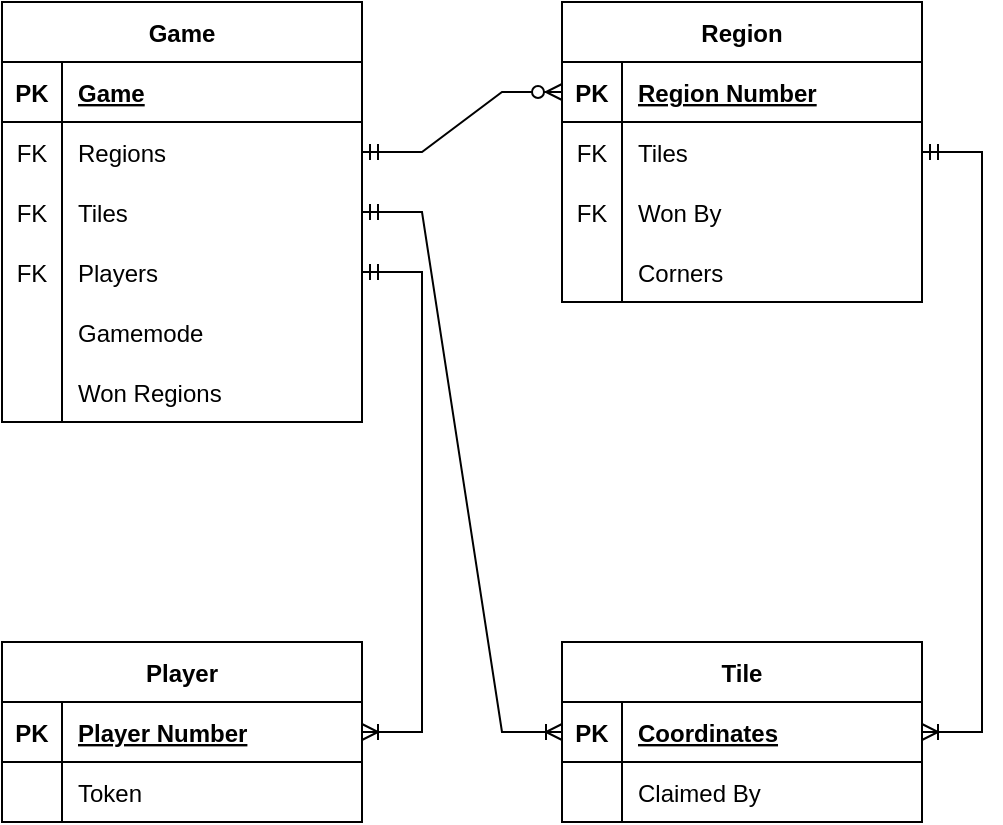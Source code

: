 <mxfile version="19.0.3" type="device" pages="2"><diagram name="Game" id="e56a1550-8fbb-45ad-956c-1786394a9013"><mxGraphModel dx="599" dy="381" grid="1" gridSize="10" guides="1" tooltips="1" connect="1" arrows="1" fold="1" page="1" pageScale="1" pageWidth="1100" pageHeight="850" background="none" math="0" shadow="0"><root><mxCell id="0"/><mxCell id="1" parent="0"/><mxCell id="onFfQDZPmsg7mJ2Ap6uN-5" value="Game" style="shape=table;startSize=30;container=1;collapsible=1;childLayout=tableLayout;fixedRows=1;rowLines=0;fontStyle=1;align=center;resizeLast=1;" vertex="1" parent="1"><mxGeometry x="320" y="200" width="180" height="210" as="geometry"/></mxCell><mxCell id="onFfQDZPmsg7mJ2Ap6uN-6" value="" style="shape=tableRow;horizontal=0;startSize=0;swimlaneHead=0;swimlaneBody=0;fillColor=none;collapsible=0;dropTarget=0;points=[[0,0.5],[1,0.5]];portConstraint=eastwest;top=0;left=0;right=0;bottom=1;" vertex="1" parent="onFfQDZPmsg7mJ2Ap6uN-5"><mxGeometry y="30" width="180" height="30" as="geometry"/></mxCell><mxCell id="onFfQDZPmsg7mJ2Ap6uN-7" value="PK" style="shape=partialRectangle;connectable=0;fillColor=none;top=0;left=0;bottom=0;right=0;fontStyle=1;overflow=hidden;" vertex="1" parent="onFfQDZPmsg7mJ2Ap6uN-6"><mxGeometry width="30" height="30" as="geometry"><mxRectangle width="30" height="30" as="alternateBounds"/></mxGeometry></mxCell><mxCell id="onFfQDZPmsg7mJ2Ap6uN-8" value="Game" style="shape=partialRectangle;connectable=0;fillColor=none;top=0;left=0;bottom=0;right=0;align=left;spacingLeft=6;fontStyle=5;overflow=hidden;" vertex="1" parent="onFfQDZPmsg7mJ2Ap6uN-6"><mxGeometry x="30" width="150" height="30" as="geometry"><mxRectangle width="150" height="30" as="alternateBounds"/></mxGeometry></mxCell><mxCell id="onFfQDZPmsg7mJ2Ap6uN-9" value="" style="shape=tableRow;horizontal=0;startSize=0;swimlaneHead=0;swimlaneBody=0;fillColor=none;collapsible=0;dropTarget=0;points=[[0,0.5],[1,0.5]];portConstraint=eastwest;top=0;left=0;right=0;bottom=0;" vertex="1" parent="onFfQDZPmsg7mJ2Ap6uN-5"><mxGeometry y="60" width="180" height="30" as="geometry"/></mxCell><mxCell id="onFfQDZPmsg7mJ2Ap6uN-10" value="FK" style="shape=partialRectangle;connectable=0;fillColor=none;top=0;left=0;bottom=0;right=0;editable=1;overflow=hidden;" vertex="1" parent="onFfQDZPmsg7mJ2Ap6uN-9"><mxGeometry width="30" height="30" as="geometry"><mxRectangle width="30" height="30" as="alternateBounds"/></mxGeometry></mxCell><mxCell id="onFfQDZPmsg7mJ2Ap6uN-11" value="Regions" style="shape=partialRectangle;connectable=0;fillColor=none;top=0;left=0;bottom=0;right=0;align=left;spacingLeft=6;overflow=hidden;" vertex="1" parent="onFfQDZPmsg7mJ2Ap6uN-9"><mxGeometry x="30" width="150" height="30" as="geometry"><mxRectangle width="150" height="30" as="alternateBounds"/></mxGeometry></mxCell><mxCell id="onFfQDZPmsg7mJ2Ap6uN-12" value="" style="shape=tableRow;horizontal=0;startSize=0;swimlaneHead=0;swimlaneBody=0;fillColor=none;collapsible=0;dropTarget=0;points=[[0,0.5],[1,0.5]];portConstraint=eastwest;top=0;left=0;right=0;bottom=0;" vertex="1" parent="onFfQDZPmsg7mJ2Ap6uN-5"><mxGeometry y="90" width="180" height="30" as="geometry"/></mxCell><mxCell id="onFfQDZPmsg7mJ2Ap6uN-13" value="FK" style="shape=partialRectangle;connectable=0;fillColor=none;top=0;left=0;bottom=0;right=0;editable=1;overflow=hidden;" vertex="1" parent="onFfQDZPmsg7mJ2Ap6uN-12"><mxGeometry width="30" height="30" as="geometry"><mxRectangle width="30" height="30" as="alternateBounds"/></mxGeometry></mxCell><mxCell id="onFfQDZPmsg7mJ2Ap6uN-14" value="Tiles" style="shape=partialRectangle;connectable=0;fillColor=none;top=0;left=0;bottom=0;right=0;align=left;spacingLeft=6;overflow=hidden;" vertex="1" parent="onFfQDZPmsg7mJ2Ap6uN-12"><mxGeometry x="30" width="150" height="30" as="geometry"><mxRectangle width="150" height="30" as="alternateBounds"/></mxGeometry></mxCell><mxCell id="onFfQDZPmsg7mJ2Ap6uN-15" value="" style="shape=tableRow;horizontal=0;startSize=0;swimlaneHead=0;swimlaneBody=0;fillColor=none;collapsible=0;dropTarget=0;points=[[0,0.5],[1,0.5]];portConstraint=eastwest;top=0;left=0;right=0;bottom=0;" vertex="1" parent="onFfQDZPmsg7mJ2Ap6uN-5"><mxGeometry y="120" width="180" height="30" as="geometry"/></mxCell><mxCell id="onFfQDZPmsg7mJ2Ap6uN-16" value="FK" style="shape=partialRectangle;connectable=0;fillColor=none;top=0;left=0;bottom=0;right=0;editable=1;overflow=hidden;" vertex="1" parent="onFfQDZPmsg7mJ2Ap6uN-15"><mxGeometry width="30" height="30" as="geometry"><mxRectangle width="30" height="30" as="alternateBounds"/></mxGeometry></mxCell><mxCell id="onFfQDZPmsg7mJ2Ap6uN-17" value="Players" style="shape=partialRectangle;connectable=0;fillColor=none;top=0;left=0;bottom=0;right=0;align=left;spacingLeft=6;overflow=hidden;" vertex="1" parent="onFfQDZPmsg7mJ2Ap6uN-15"><mxGeometry x="30" width="150" height="30" as="geometry"><mxRectangle width="150" height="30" as="alternateBounds"/></mxGeometry></mxCell><mxCell id="onFfQDZPmsg7mJ2Ap6uN-30" value="" style="shape=tableRow;horizontal=0;startSize=0;swimlaneHead=0;swimlaneBody=0;fillColor=none;collapsible=0;dropTarget=0;points=[[0,0.5],[1,0.5]];portConstraint=eastwest;top=0;left=0;right=0;bottom=0;" vertex="1" parent="onFfQDZPmsg7mJ2Ap6uN-5"><mxGeometry y="150" width="180" height="30" as="geometry"/></mxCell><mxCell id="onFfQDZPmsg7mJ2Ap6uN-31" value="" style="shape=partialRectangle;connectable=0;fillColor=none;top=0;left=0;bottom=0;right=0;fontStyle=0;overflow=hidden;" vertex="1" parent="onFfQDZPmsg7mJ2Ap6uN-30"><mxGeometry width="30" height="30" as="geometry"><mxRectangle width="30" height="30" as="alternateBounds"/></mxGeometry></mxCell><mxCell id="onFfQDZPmsg7mJ2Ap6uN-32" value="Gamemode" style="shape=partialRectangle;connectable=0;fillColor=none;top=0;left=0;bottom=0;right=0;align=left;spacingLeft=6;fontStyle=0;overflow=hidden;" vertex="1" parent="onFfQDZPmsg7mJ2Ap6uN-30"><mxGeometry x="30" width="150" height="30" as="geometry"><mxRectangle width="150" height="30" as="alternateBounds"/></mxGeometry></mxCell><mxCell id="onFfQDZPmsg7mJ2Ap6uN-23" value="" style="shape=tableRow;horizontal=0;startSize=0;swimlaneHead=0;swimlaneBody=0;fillColor=none;collapsible=0;dropTarget=0;points=[[0,0.5],[1,0.5]];portConstraint=eastwest;top=0;left=0;right=0;bottom=0;" vertex="1" parent="onFfQDZPmsg7mJ2Ap6uN-5"><mxGeometry y="180" width="180" height="30" as="geometry"/></mxCell><mxCell id="onFfQDZPmsg7mJ2Ap6uN-24" value="" style="shape=partialRectangle;connectable=0;fillColor=none;top=0;left=0;bottom=0;right=0;fontStyle=0;overflow=hidden;" vertex="1" parent="onFfQDZPmsg7mJ2Ap6uN-23"><mxGeometry width="30" height="30" as="geometry"><mxRectangle width="30" height="30" as="alternateBounds"/></mxGeometry></mxCell><mxCell id="onFfQDZPmsg7mJ2Ap6uN-25" value="Won Regions" style="shape=partialRectangle;connectable=0;fillColor=none;top=0;left=0;bottom=0;right=0;align=left;spacingLeft=6;fontStyle=0;overflow=hidden;" vertex="1" parent="onFfQDZPmsg7mJ2Ap6uN-23"><mxGeometry x="30" width="150" height="30" as="geometry"><mxRectangle width="150" height="30" as="alternateBounds"/></mxGeometry></mxCell><mxCell id="onFfQDZPmsg7mJ2Ap6uN-46" value="Region" style="shape=table;startSize=30;container=1;collapsible=1;childLayout=tableLayout;fixedRows=1;rowLines=0;fontStyle=1;align=center;resizeLast=1;" vertex="1" parent="1"><mxGeometry x="600" y="200" width="180" height="150" as="geometry"/></mxCell><mxCell id="onFfQDZPmsg7mJ2Ap6uN-47" value="" style="shape=tableRow;horizontal=0;startSize=0;swimlaneHead=0;swimlaneBody=0;fillColor=none;collapsible=0;dropTarget=0;points=[[0,0.5],[1,0.5]];portConstraint=eastwest;top=0;left=0;right=0;bottom=1;" vertex="1" parent="onFfQDZPmsg7mJ2Ap6uN-46"><mxGeometry y="30" width="180" height="30" as="geometry"/></mxCell><mxCell id="onFfQDZPmsg7mJ2Ap6uN-48" value="PK" style="shape=partialRectangle;connectable=0;fillColor=none;top=0;left=0;bottom=0;right=0;fontStyle=1;overflow=hidden;" vertex="1" parent="onFfQDZPmsg7mJ2Ap6uN-47"><mxGeometry width="30" height="30" as="geometry"><mxRectangle width="30" height="30" as="alternateBounds"/></mxGeometry></mxCell><mxCell id="onFfQDZPmsg7mJ2Ap6uN-49" value="Region Number" style="shape=partialRectangle;connectable=0;fillColor=none;top=0;left=0;bottom=0;right=0;align=left;spacingLeft=6;fontStyle=5;overflow=hidden;" vertex="1" parent="onFfQDZPmsg7mJ2Ap6uN-47"><mxGeometry x="30" width="150" height="30" as="geometry"><mxRectangle width="150" height="30" as="alternateBounds"/></mxGeometry></mxCell><mxCell id="onFfQDZPmsg7mJ2Ap6uN-50" value="" style="shape=tableRow;horizontal=0;startSize=0;swimlaneHead=0;swimlaneBody=0;fillColor=none;collapsible=0;dropTarget=0;points=[[0,0.5],[1,0.5]];portConstraint=eastwest;top=0;left=0;right=0;bottom=0;" vertex="1" parent="onFfQDZPmsg7mJ2Ap6uN-46"><mxGeometry y="60" width="180" height="30" as="geometry"/></mxCell><mxCell id="onFfQDZPmsg7mJ2Ap6uN-51" value="FK" style="shape=partialRectangle;connectable=0;fillColor=none;top=0;left=0;bottom=0;right=0;editable=1;overflow=hidden;" vertex="1" parent="onFfQDZPmsg7mJ2Ap6uN-50"><mxGeometry width="30" height="30" as="geometry"><mxRectangle width="30" height="30" as="alternateBounds"/></mxGeometry></mxCell><mxCell id="onFfQDZPmsg7mJ2Ap6uN-52" value="Tiles" style="shape=partialRectangle;connectable=0;fillColor=none;top=0;left=0;bottom=0;right=0;align=left;spacingLeft=6;overflow=hidden;" vertex="1" parent="onFfQDZPmsg7mJ2Ap6uN-50"><mxGeometry x="30" width="150" height="30" as="geometry"><mxRectangle width="150" height="30" as="alternateBounds"/></mxGeometry></mxCell><mxCell id="onFfQDZPmsg7mJ2Ap6uN-53" value="" style="shape=tableRow;horizontal=0;startSize=0;swimlaneHead=0;swimlaneBody=0;fillColor=none;collapsible=0;dropTarget=0;points=[[0,0.5],[1,0.5]];portConstraint=eastwest;top=0;left=0;right=0;bottom=0;" vertex="1" parent="onFfQDZPmsg7mJ2Ap6uN-46"><mxGeometry y="90" width="180" height="30" as="geometry"/></mxCell><mxCell id="onFfQDZPmsg7mJ2Ap6uN-54" value="FK" style="shape=partialRectangle;connectable=0;fillColor=none;top=0;left=0;bottom=0;right=0;editable=1;overflow=hidden;" vertex="1" parent="onFfQDZPmsg7mJ2Ap6uN-53"><mxGeometry width="30" height="30" as="geometry"><mxRectangle width="30" height="30" as="alternateBounds"/></mxGeometry></mxCell><mxCell id="onFfQDZPmsg7mJ2Ap6uN-55" value="Won By" style="shape=partialRectangle;connectable=0;fillColor=none;top=0;left=0;bottom=0;right=0;align=left;spacingLeft=6;overflow=hidden;" vertex="1" parent="onFfQDZPmsg7mJ2Ap6uN-53"><mxGeometry x="30" width="150" height="30" as="geometry"><mxRectangle width="150" height="30" as="alternateBounds"/></mxGeometry></mxCell><mxCell id="onFfQDZPmsg7mJ2Ap6uN-56" value="" style="shape=tableRow;horizontal=0;startSize=0;swimlaneHead=0;swimlaneBody=0;fillColor=none;collapsible=0;dropTarget=0;points=[[0,0.5],[1,0.5]];portConstraint=eastwest;top=0;left=0;right=0;bottom=0;" vertex="1" parent="onFfQDZPmsg7mJ2Ap6uN-46"><mxGeometry y="120" width="180" height="30" as="geometry"/></mxCell><mxCell id="onFfQDZPmsg7mJ2Ap6uN-57" value="" style="shape=partialRectangle;connectable=0;fillColor=none;top=0;left=0;bottom=0;right=0;editable=1;overflow=hidden;" vertex="1" parent="onFfQDZPmsg7mJ2Ap6uN-56"><mxGeometry width="30" height="30" as="geometry"><mxRectangle width="30" height="30" as="alternateBounds"/></mxGeometry></mxCell><mxCell id="onFfQDZPmsg7mJ2Ap6uN-58" value="Corners" style="shape=partialRectangle;connectable=0;fillColor=none;top=0;left=0;bottom=0;right=0;align=left;spacingLeft=6;overflow=hidden;" vertex="1" parent="onFfQDZPmsg7mJ2Ap6uN-56"><mxGeometry x="30" width="150" height="30" as="geometry"><mxRectangle width="150" height="30" as="alternateBounds"/></mxGeometry></mxCell><mxCell id="onFfQDZPmsg7mJ2Ap6uN-59" value="" style="edgeStyle=entityRelationEdgeStyle;fontSize=12;html=1;endArrow=ERzeroToMany;startArrow=ERmandOne;rounded=0;exitX=1;exitY=0.5;exitDx=0;exitDy=0;entryX=0;entryY=0.5;entryDx=0;entryDy=0;" edge="1" parent="1" source="onFfQDZPmsg7mJ2Ap6uN-9" target="onFfQDZPmsg7mJ2Ap6uN-47"><mxGeometry width="100" height="100" relative="1" as="geometry"><mxPoint x="510" y="370" as="sourcePoint"/><mxPoint x="610" y="270" as="targetPoint"/></mxGeometry></mxCell><mxCell id="onFfQDZPmsg7mJ2Ap6uN-60" value="Player" style="shape=table;startSize=30;container=1;collapsible=1;childLayout=tableLayout;fixedRows=1;rowLines=0;fontStyle=1;align=center;resizeLast=1;" vertex="1" parent="1"><mxGeometry x="320" y="520" width="180" height="90" as="geometry"/></mxCell><mxCell id="onFfQDZPmsg7mJ2Ap6uN-61" value="" style="shape=tableRow;horizontal=0;startSize=0;swimlaneHead=0;swimlaneBody=0;fillColor=none;collapsible=0;dropTarget=0;points=[[0,0.5],[1,0.5]];portConstraint=eastwest;top=0;left=0;right=0;bottom=1;" vertex="1" parent="onFfQDZPmsg7mJ2Ap6uN-60"><mxGeometry y="30" width="180" height="30" as="geometry"/></mxCell><mxCell id="onFfQDZPmsg7mJ2Ap6uN-62" value="PK" style="shape=partialRectangle;connectable=0;fillColor=none;top=0;left=0;bottom=0;right=0;fontStyle=1;overflow=hidden;" vertex="1" parent="onFfQDZPmsg7mJ2Ap6uN-61"><mxGeometry width="30" height="30" as="geometry"><mxRectangle width="30" height="30" as="alternateBounds"/></mxGeometry></mxCell><mxCell id="onFfQDZPmsg7mJ2Ap6uN-63" value="Player Number" style="shape=partialRectangle;connectable=0;fillColor=none;top=0;left=0;bottom=0;right=0;align=left;spacingLeft=6;fontStyle=5;overflow=hidden;" vertex="1" parent="onFfQDZPmsg7mJ2Ap6uN-61"><mxGeometry x="30" width="150" height="30" as="geometry"><mxRectangle width="150" height="30" as="alternateBounds"/></mxGeometry></mxCell><mxCell id="onFfQDZPmsg7mJ2Ap6uN-64" value="" style="shape=tableRow;horizontal=0;startSize=0;swimlaneHead=0;swimlaneBody=0;fillColor=none;collapsible=0;dropTarget=0;points=[[0,0.5],[1,0.5]];portConstraint=eastwest;top=0;left=0;right=0;bottom=0;" vertex="1" parent="onFfQDZPmsg7mJ2Ap6uN-60"><mxGeometry y="60" width="180" height="30" as="geometry"/></mxCell><mxCell id="onFfQDZPmsg7mJ2Ap6uN-65" value="" style="shape=partialRectangle;connectable=0;fillColor=none;top=0;left=0;bottom=0;right=0;editable=1;overflow=hidden;" vertex="1" parent="onFfQDZPmsg7mJ2Ap6uN-64"><mxGeometry width="30" height="30" as="geometry"><mxRectangle width="30" height="30" as="alternateBounds"/></mxGeometry></mxCell><mxCell id="onFfQDZPmsg7mJ2Ap6uN-66" value="Token" style="shape=partialRectangle;connectable=0;fillColor=none;top=0;left=0;bottom=0;right=0;align=left;spacingLeft=6;overflow=hidden;" vertex="1" parent="onFfQDZPmsg7mJ2Ap6uN-64"><mxGeometry x="30" width="150" height="30" as="geometry"><mxRectangle width="150" height="30" as="alternateBounds"/></mxGeometry></mxCell><mxCell id="onFfQDZPmsg7mJ2Ap6uN-75" value="" style="edgeStyle=entityRelationEdgeStyle;fontSize=12;html=1;endArrow=ERoneToMany;startArrow=ERmandOne;rounded=0;exitX=1;exitY=0.5;exitDx=0;exitDy=0;entryX=1;entryY=0.5;entryDx=0;entryDy=0;" edge="1" parent="1" source="onFfQDZPmsg7mJ2Ap6uN-15" target="onFfQDZPmsg7mJ2Ap6uN-61"><mxGeometry width="100" height="100" relative="1" as="geometry"><mxPoint x="590" y="560" as="sourcePoint"/><mxPoint x="690" y="460" as="targetPoint"/></mxGeometry></mxCell><mxCell id="onFfQDZPmsg7mJ2Ap6uN-106" value="Tile" style="shape=table;startSize=30;container=1;collapsible=1;childLayout=tableLayout;fixedRows=1;rowLines=0;fontStyle=1;align=center;resizeLast=1;" vertex="1" parent="1"><mxGeometry x="600" y="520" width="180" height="90" as="geometry"/></mxCell><mxCell id="onFfQDZPmsg7mJ2Ap6uN-107" value="" style="shape=tableRow;horizontal=0;startSize=0;swimlaneHead=0;swimlaneBody=0;fillColor=none;collapsible=0;dropTarget=0;points=[[0,0.5],[1,0.5]];portConstraint=eastwest;top=0;left=0;right=0;bottom=1;" vertex="1" parent="onFfQDZPmsg7mJ2Ap6uN-106"><mxGeometry y="30" width="180" height="30" as="geometry"/></mxCell><mxCell id="onFfQDZPmsg7mJ2Ap6uN-108" value="PK" style="shape=partialRectangle;connectable=0;fillColor=none;top=0;left=0;bottom=0;right=0;fontStyle=1;overflow=hidden;" vertex="1" parent="onFfQDZPmsg7mJ2Ap6uN-107"><mxGeometry width="30" height="30" as="geometry"><mxRectangle width="30" height="30" as="alternateBounds"/></mxGeometry></mxCell><mxCell id="onFfQDZPmsg7mJ2Ap6uN-109" value="Coordinates" style="shape=partialRectangle;connectable=0;fillColor=none;top=0;left=0;bottom=0;right=0;align=left;spacingLeft=6;fontStyle=5;overflow=hidden;" vertex="1" parent="onFfQDZPmsg7mJ2Ap6uN-107"><mxGeometry x="30" width="150" height="30" as="geometry"><mxRectangle width="150" height="30" as="alternateBounds"/></mxGeometry></mxCell><mxCell id="onFfQDZPmsg7mJ2Ap6uN-110" value="" style="shape=tableRow;horizontal=0;startSize=0;swimlaneHead=0;swimlaneBody=0;fillColor=none;collapsible=0;dropTarget=0;points=[[0,0.5],[1,0.5]];portConstraint=eastwest;top=0;left=0;right=0;bottom=0;" vertex="1" parent="onFfQDZPmsg7mJ2Ap6uN-106"><mxGeometry y="60" width="180" height="30" as="geometry"/></mxCell><mxCell id="onFfQDZPmsg7mJ2Ap6uN-111" value="" style="shape=partialRectangle;connectable=0;fillColor=none;top=0;left=0;bottom=0;right=0;editable=1;overflow=hidden;" vertex="1" parent="onFfQDZPmsg7mJ2Ap6uN-110"><mxGeometry width="30" height="30" as="geometry"><mxRectangle width="30" height="30" as="alternateBounds"/></mxGeometry></mxCell><mxCell id="onFfQDZPmsg7mJ2Ap6uN-112" value="Claimed By" style="shape=partialRectangle;connectable=0;fillColor=none;top=0;left=0;bottom=0;right=0;align=left;spacingLeft=6;overflow=hidden;" vertex="1" parent="onFfQDZPmsg7mJ2Ap6uN-110"><mxGeometry x="30" width="150" height="30" as="geometry"><mxRectangle width="150" height="30" as="alternateBounds"/></mxGeometry></mxCell><mxCell id="onFfQDZPmsg7mJ2Ap6uN-119" value="" style="edgeStyle=entityRelationEdgeStyle;fontSize=12;html=1;endArrow=ERoneToMany;startArrow=ERmandOne;rounded=0;exitX=1;exitY=0.5;exitDx=0;exitDy=0;entryX=0;entryY=0.5;entryDx=0;entryDy=0;" edge="1" parent="1" source="onFfQDZPmsg7mJ2Ap6uN-12" target="onFfQDZPmsg7mJ2Ap6uN-107"><mxGeometry width="100" height="100" relative="1" as="geometry"><mxPoint x="560" y="500" as="sourcePoint"/><mxPoint x="660" y="400" as="targetPoint"/></mxGeometry></mxCell><mxCell id="onFfQDZPmsg7mJ2Ap6uN-121" value="" style="edgeStyle=entityRelationEdgeStyle;fontSize=12;html=1;endArrow=ERoneToMany;startArrow=ERmandOne;rounded=0;exitX=1;exitY=0.5;exitDx=0;exitDy=0;" edge="1" parent="1" source="onFfQDZPmsg7mJ2Ap6uN-50" target="onFfQDZPmsg7mJ2Ap6uN-107"><mxGeometry width="100" height="100" relative="1" as="geometry"><mxPoint x="510" y="315" as="sourcePoint"/><mxPoint x="610" y="575.0" as="targetPoint"/></mxGeometry></mxCell></root></mxGraphModel></diagram><diagram id="tPmOopXulFLuFW4wUqIx" name="Start"><mxGraphModel dx="868" dy="553" grid="1" gridSize="10" guides="1" tooltips="1" connect="1" arrows="1" fold="1" page="1" pageScale="1" pageWidth="850" pageHeight="1100" math="0" shadow="0"><root><mxCell id="0"/><mxCell id="1" parent="0"/></root></mxGraphModel></diagram></mxfile>